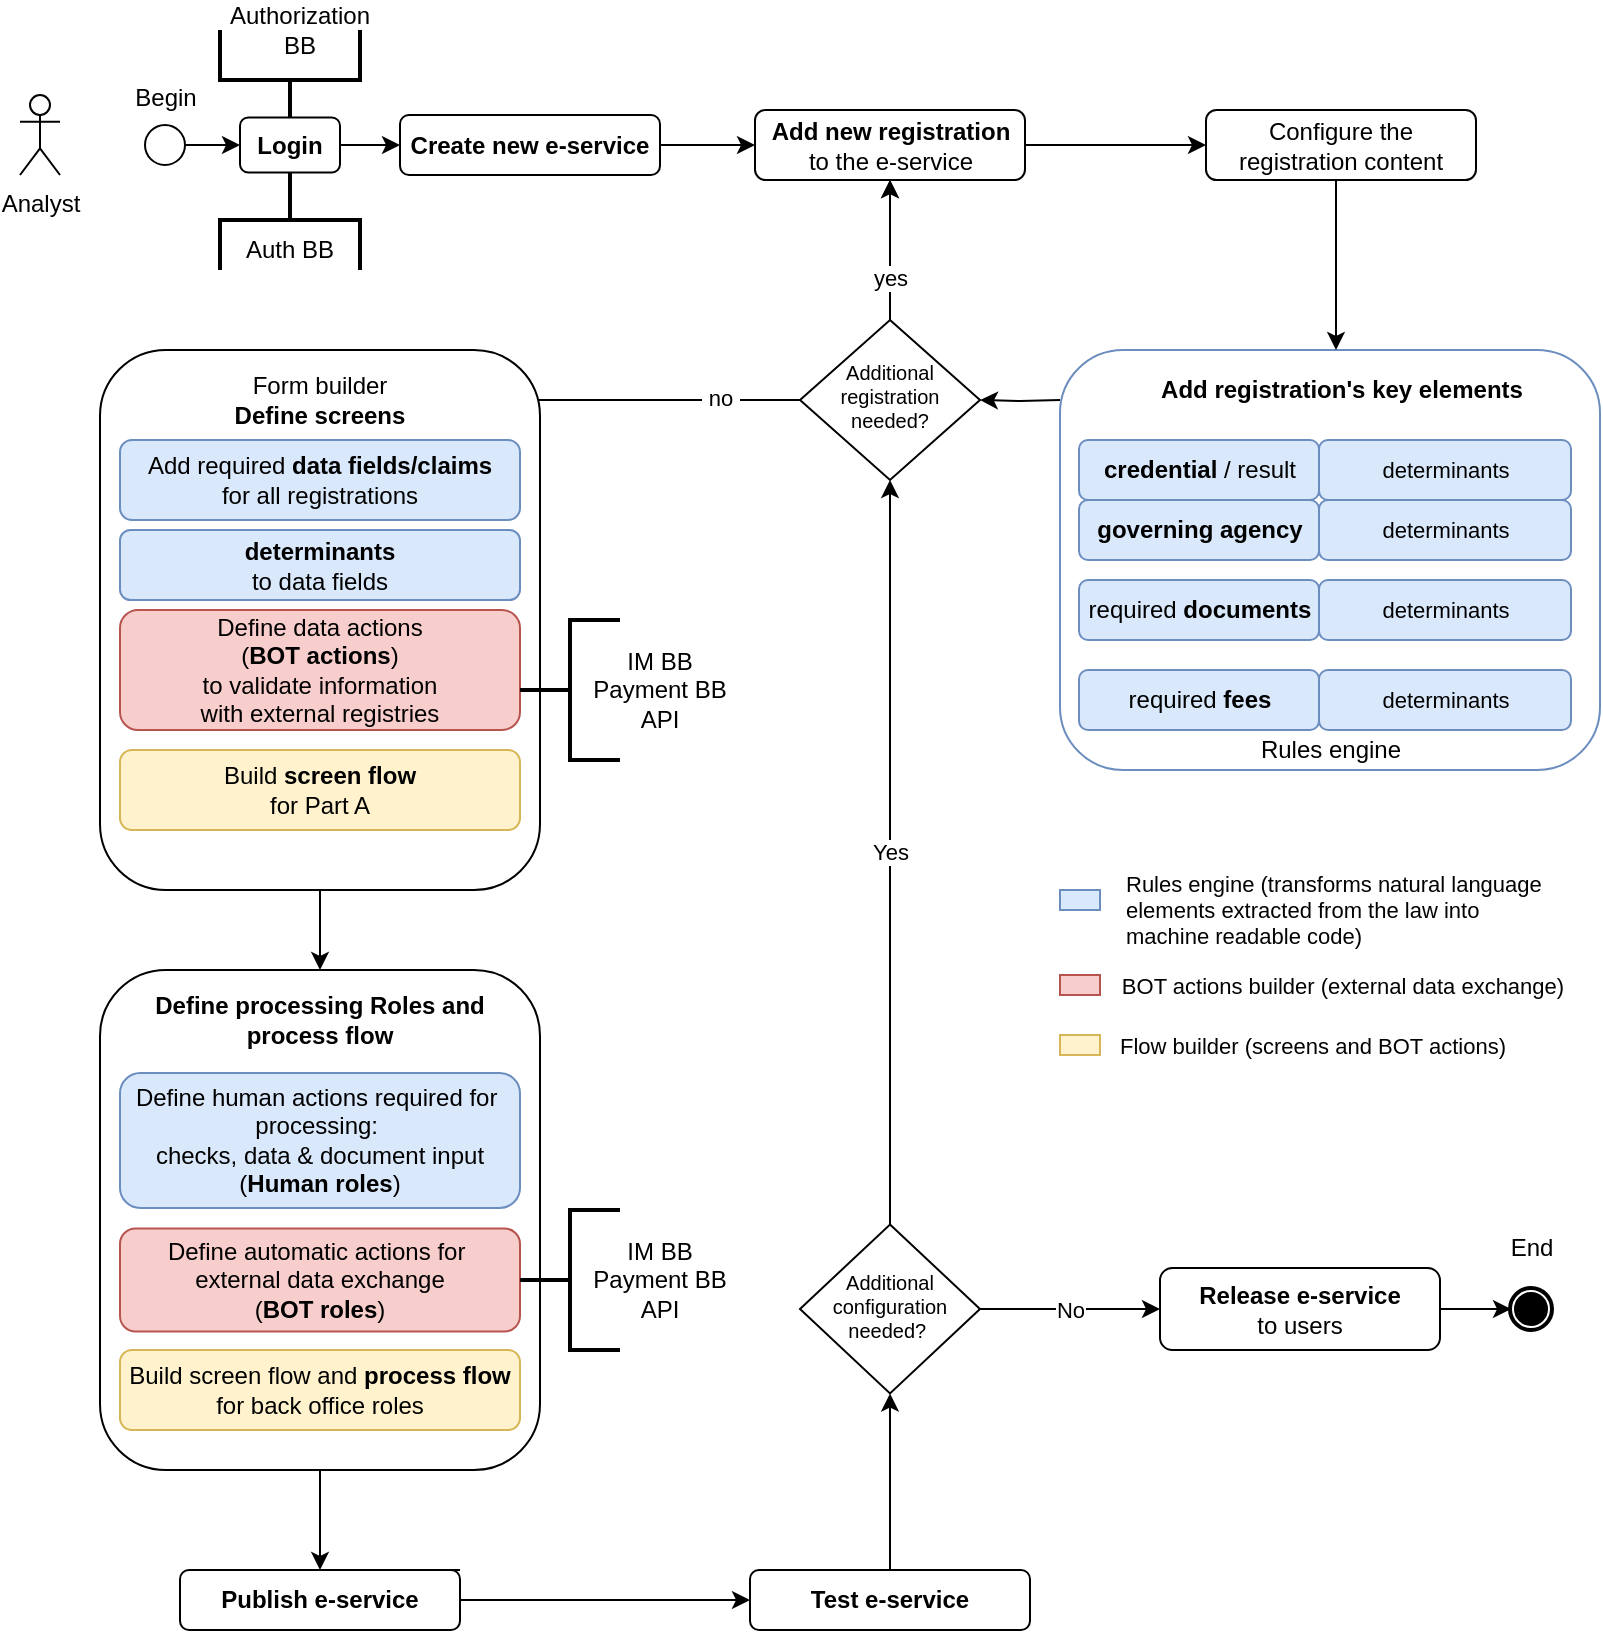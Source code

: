 <mxfile version="14.9.6" type="google"><diagram id="C5RBs43oDa-KdzZeNtuy" name="Page-1"><mxGraphModel dx="943" dy="403" grid="1" gridSize="10" guides="1" tooltips="1" connect="1" arrows="1" fold="1" page="1" pageScale="1" pageWidth="827" pageHeight="1169" math="0" shadow="0"><root><mxCell id="WIyWlLk6GJQsqaUBKTNV-0"/><mxCell id="WIyWlLk6GJQsqaUBKTNV-1" parent="WIyWlLk6GJQsqaUBKTNV-0"/><mxCell id="knzahKdOq6Dh8Me2H7Y1-6" value="" style="strokeWidth=2;html=1;shape=mxgraph.flowchart.annotation_2;align=left;labelPosition=right;pointerEvents=1;rotation=90;" parent="WIyWlLk6GJQsqaUBKTNV-1" vertex="1"><mxGeometry x="130" y="80" width="50" height="70" as="geometry"/></mxCell><mxCell id="knzahKdOq6Dh8Me2H7Y1-7" value="Auth BB" style="text;html=1;strokeColor=none;fillColor=none;align=center;verticalAlign=middle;whiteSpace=wrap;rounded=0;" parent="WIyWlLk6GJQsqaUBKTNV-1" vertex="1"><mxGeometry x="115" y="120" width="80" height="20" as="geometry"/></mxCell><mxCell id="TcVxs2tZ0oCJE3saZQnq-0" value="" style="strokeWidth=2;html=1;shape=mxgraph.flowchart.annotation_2;align=left;labelPosition=right;pointerEvents=1;rotation=-90;" parent="WIyWlLk6GJQsqaUBKTNV-1" vertex="1"><mxGeometry x="130" y="10" width="50" height="70" as="geometry"/></mxCell><mxCell id="EqjqGPeX0R-Hn9FJyE2J-42" value="No" style="edgeStyle=orthogonalEdgeStyle;rounded=0;orthogonalLoop=1;jettySize=auto;html=1;exitX=1;exitY=0.5;exitDx=0;exitDy=0;" parent="WIyWlLk6GJQsqaUBKTNV-1" source="EqjqGPeX0R-Hn9FJyE2J-38" target="EqjqGPeX0R-Hn9FJyE2J-43" edge="1"><mxGeometry relative="1" as="geometry"><mxPoint x="581" y="940" as="targetPoint"/></mxGeometry></mxCell><mxCell id="YPZtzQcdGNtbKvUE1rmg-20" value="" style="edgeStyle=orthogonalEdgeStyle;rounded=0;orthogonalLoop=1;jettySize=auto;html=1;" parent="WIyWlLk6GJQsqaUBKTNV-1" source="WIyWlLk6GJQsqaUBKTNV-10" target="WIyWlLk6GJQsqaUBKTNV-7" edge="1"><mxGeometry relative="1" as="geometry"/></mxCell><mxCell id="YPZtzQcdGNtbKvUE1rmg-22" value="" style="edgeStyle=orthogonalEdgeStyle;rounded=0;orthogonalLoop=1;jettySize=auto;html=1;" parent="WIyWlLk6GJQsqaUBKTNV-1" source="WIyWlLk6GJQsqaUBKTNV-10" edge="1"><mxGeometry relative="1" as="geometry"><mxPoint x="241" y="205" as="targetPoint"/></mxGeometry></mxCell><mxCell id="YPZtzQcdGNtbKvUE1rmg-55" style="edgeStyle=orthogonalEdgeStyle;rounded=0;orthogonalLoop=1;jettySize=auto;html=1;entryX=0.5;entryY=0;entryDx=0;entryDy=0;fontSize=11;fontColor=#030303;" parent="WIyWlLk6GJQsqaUBKTNV-1" source="7A-0qLOc_FtWr_sSRf58-7" target="EqjqGPeX0R-Hn9FJyE2J-16" edge="1"><mxGeometry relative="1" as="geometry"/></mxCell><mxCell id="7A-0qLOc_FtWr_sSRf58-7" value="" style="rounded=1;whiteSpace=wrap;html=1;fontSize=12;glass=0;strokeWidth=1;shadow=0;" parent="WIyWlLk6GJQsqaUBKTNV-1" vertex="1"><mxGeometry x="60" y="490" width="220" height="250" as="geometry"/></mxCell><mxCell id="EqjqGPeX0R-Hn9FJyE2J-66" style="edgeStyle=orthogonalEdgeStyle;rounded=0;orthogonalLoop=1;jettySize=auto;html=1;entryX=0;entryY=0.5;entryDx=0;entryDy=0;" parent="WIyWlLk6GJQsqaUBKTNV-1" source="WIyWlLk6GJQsqaUBKTNV-3" target="WIyWlLk6GJQsqaUBKTNV-7" edge="1"><mxGeometry relative="1" as="geometry"/></mxCell><mxCell id="WIyWlLk6GJQsqaUBKTNV-3" value="Create new e-service" style="rounded=1;whiteSpace=wrap;html=1;fontSize=12;glass=0;strokeWidth=1;shadow=0;fontStyle=1" parent="WIyWlLk6GJQsqaUBKTNV-1" vertex="1"><mxGeometry x="210" y="62.5" width="130" height="30" as="geometry"/></mxCell><mxCell id="EqjqGPeX0R-Hn9FJyE2J-10" style="edgeStyle=orthogonalEdgeStyle;rounded=0;orthogonalLoop=1;jettySize=auto;html=1;" parent="WIyWlLk6GJQsqaUBKTNV-1" source="WIyWlLk6GJQsqaUBKTNV-7" target="bubkrsJi0V5IXhDLdDhj-0" edge="1"><mxGeometry relative="1" as="geometry"><mxPoint x="617.5" y="77.5" as="targetPoint"/></mxGeometry></mxCell><mxCell id="WIyWlLk6GJQsqaUBKTNV-7" value="&lt;b&gt;Add new registration&lt;/b&gt;&lt;br&gt;to the e-service" style="rounded=1;whiteSpace=wrap;html=1;fontSize=12;glass=0;strokeWidth=1;shadow=0;" parent="WIyWlLk6GJQsqaUBKTNV-1" vertex="1"><mxGeometry x="387.5" y="60" width="135" height="35" as="geometry"/></mxCell><mxCell id="EqjqGPeX0R-Hn9FJyE2J-20" style="edgeStyle=orthogonalEdgeStyle;rounded=0;orthogonalLoop=1;jettySize=auto;html=1;exitX=0.5;exitY=0;exitDx=0;exitDy=0;" parent="WIyWlLk6GJQsqaUBKTNV-1" source="WIyWlLk6GJQsqaUBKTNV-10" target="WIyWlLk6GJQsqaUBKTNV-7" edge="1"><mxGeometry relative="1" as="geometry"><mxPoint x="610" y="160" as="sourcePoint"/></mxGeometry></mxCell><mxCell id="EqjqGPeX0R-Hn9FJyE2J-32" value="yes" style="edgeLabel;html=1;align=center;verticalAlign=middle;resizable=0;points=[];labelBackgroundColor=#FFFFFF;" parent="EqjqGPeX0R-Hn9FJyE2J-20" vertex="1" connectable="0"><mxGeometry x="-0.719" y="-4" relative="1" as="geometry"><mxPoint x="-4" y="-11" as="offset"/></mxGeometry></mxCell><mxCell id="YPZtzQcdGNtbKvUE1rmg-29" value="&amp;nbsp;no&amp;nbsp;" style="edgeLabel;html=1;align=center;verticalAlign=middle;resizable=0;points=[];labelBackgroundColor=#FFFFFF;" parent="EqjqGPeX0R-Hn9FJyE2J-20" vertex="1" connectable="0"><mxGeometry x="-0.719" y="-4" relative="1" as="geometry"><mxPoint x="-89" y="49" as="offset"/></mxGeometry></mxCell><mxCell id="WIyWlLk6GJQsqaUBKTNV-10" value="Additional &lt;br&gt;registration&lt;br&gt;&amp;nbsp;needed?&amp;nbsp;" style="rhombus;whiteSpace=wrap;html=1;shadow=0;fontFamily=Helvetica;fontSize=10;align=center;strokeWidth=1;spacing=6;spacingTop=-4;" parent="WIyWlLk6GJQsqaUBKTNV-1" vertex="1"><mxGeometry x="410" y="165" width="90" height="80" as="geometry"/></mxCell><mxCell id="EqjqGPeX0R-Hn9FJyE2J-2" value="" style="rounded=1;whiteSpace=wrap;html=1;fontSize=12;glass=0;strokeWidth=1;shadow=0;strokeColor=#6c8ebf;fillColor=none;" parent="WIyWlLk6GJQsqaUBKTNV-1" vertex="1"><mxGeometry x="540" y="180" width="270" height="210" as="geometry"/></mxCell><mxCell id="EqjqGPeX0R-Hn9FJyE2J-5" value="required &lt;b&gt;documents&lt;/b&gt;" style="rounded=1;whiteSpace=wrap;html=1;fontSize=12;glass=0;strokeWidth=1;shadow=0;fillColor=#dae8fc;strokeColor=#6c8ebf;" parent="WIyWlLk6GJQsqaUBKTNV-1" vertex="1"><mxGeometry x="549.5" y="295" width="120" height="30" as="geometry"/></mxCell><mxCell id="EqjqGPeX0R-Hn9FJyE2J-7" value="required &lt;b&gt;fees&lt;/b&gt;" style="rounded=1;whiteSpace=wrap;html=1;fontSize=12;glass=0;strokeWidth=1;shadow=0;fillColor=#dae8fc;strokeColor=#6c8ebf;" parent="WIyWlLk6GJQsqaUBKTNV-1" vertex="1"><mxGeometry x="549.5" y="340" width="120" height="30" as="geometry"/></mxCell><mxCell id="YPZtzQcdGNtbKvUE1rmg-61" style="edgeStyle=orthogonalEdgeStyle;rounded=0;orthogonalLoop=1;jettySize=auto;html=1;fontSize=11;fontColor=#030303;exitX=0.433;exitY=0.974;exitDx=0;exitDy=0;exitPerimeter=0;" parent="WIyWlLk6GJQsqaUBKTNV-1" source="bubkrsJi0V5IXhDLdDhj-0" edge="1"><mxGeometry relative="1" as="geometry"><mxPoint x="678" y="180" as="targetPoint"/><Array as="points"><mxPoint x="678" y="92"/></Array><mxPoint x="677.5" y="97.5" as="sourcePoint"/></mxGeometry></mxCell><mxCell id="EqjqGPeX0R-Hn9FJyE2J-18" style="edgeStyle=orthogonalEdgeStyle;rounded=0;orthogonalLoop=1;jettySize=auto;html=1;" parent="WIyWlLk6GJQsqaUBKTNV-1" source="EqjqGPeX0R-Hn9FJyE2J-16" target="EqjqGPeX0R-Hn9FJyE2J-17" edge="1"><mxGeometry relative="1" as="geometry"/></mxCell><mxCell id="YPZtzQcdGNtbKvUE1rmg-39" style="edgeStyle=orthogonalEdgeStyle;rounded=0;orthogonalLoop=1;jettySize=auto;html=1;exitX=1;exitY=0;exitDx=0;exitDy=0;fontSize=11;" parent="WIyWlLk6GJQsqaUBKTNV-1" source="EqjqGPeX0R-Hn9FJyE2J-16" edge="1"><mxGeometry relative="1" as="geometry"><mxPoint x="230" y="800" as="targetPoint"/></mxGeometry></mxCell><mxCell id="EqjqGPeX0R-Hn9FJyE2J-16" value="Publish e-service" style="rounded=1;whiteSpace=wrap;html=1;fontSize=12;glass=0;strokeWidth=1;shadow=0;fontStyle=1" parent="WIyWlLk6GJQsqaUBKTNV-1" vertex="1"><mxGeometry x="100" y="790" width="140" height="30" as="geometry"/></mxCell><mxCell id="EqjqGPeX0R-Hn9FJyE2J-39" style="edgeStyle=orthogonalEdgeStyle;rounded=0;orthogonalLoop=1;jettySize=auto;html=1;" parent="WIyWlLk6GJQsqaUBKTNV-1" source="EqjqGPeX0R-Hn9FJyE2J-17" target="EqjqGPeX0R-Hn9FJyE2J-38" edge="1"><mxGeometry relative="1" as="geometry"/></mxCell><mxCell id="EqjqGPeX0R-Hn9FJyE2J-17" value="Test e-service" style="rounded=1;whiteSpace=wrap;html=1;fontSize=12;glass=0;strokeWidth=1;shadow=0;fontStyle=1" parent="WIyWlLk6GJQsqaUBKTNV-1" vertex="1"><mxGeometry x="385" y="790" width="140" height="30" as="geometry"/></mxCell><mxCell id="YPZtzQcdGNtbKvUE1rmg-58" style="edgeStyle=orthogonalEdgeStyle;rounded=0;orthogonalLoop=1;jettySize=auto;html=1;entryX=0.5;entryY=0;entryDx=0;entryDy=0;fontSize=11;fontColor=#030303;" parent="WIyWlLk6GJQsqaUBKTNV-1" source="EqjqGPeX0R-Hn9FJyE2J-21" target="7A-0qLOc_FtWr_sSRf58-7" edge="1"><mxGeometry relative="1" as="geometry"/></mxCell><mxCell id="EqjqGPeX0R-Hn9FJyE2J-21" value="" style="rounded=1;whiteSpace=wrap;html=1;fontSize=12;glass=0;strokeWidth=1;shadow=0;" parent="WIyWlLk6GJQsqaUBKTNV-1" vertex="1"><mxGeometry x="60" y="180" width="220" height="270" as="geometry"/></mxCell><mxCell id="YPZtzQcdGNtbKvUE1rmg-62" style="edgeStyle=orthogonalEdgeStyle;rounded=0;orthogonalLoop=1;jettySize=auto;html=1;entryX=1;entryY=0.5;entryDx=0;entryDy=0;fontSize=11;fontColor=#030303;" parent="WIyWlLk6GJQsqaUBKTNV-1" target="WIyWlLk6GJQsqaUBKTNV-10" edge="1"><mxGeometry relative="1" as="geometry"><mxPoint x="540" y="205" as="sourcePoint"/></mxGeometry></mxCell><mxCell id="EqjqGPeX0R-Hn9FJyE2J-26" value="&lt;b&gt;Add registration's key elements&lt;/b&gt;" style="text;html=1;strokeColor=none;fillColor=none;align=center;verticalAlign=middle;whiteSpace=wrap;rounded=0;" parent="WIyWlLk6GJQsqaUBKTNV-1" vertex="1"><mxGeometry x="565.5" y="185" width="230" height="30" as="geometry"/></mxCell><mxCell id="YPZtzQcdGNtbKvUE1rmg-13" style="edgeStyle=orthogonalEdgeStyle;rounded=0;orthogonalLoop=1;jettySize=auto;html=1;exitX=1;exitY=0;exitDx=0;exitDy=0;entryX=1;entryY=1;entryDx=0;entryDy=0;" parent="WIyWlLk6GJQsqaUBKTNV-1" edge="1"><mxGeometry relative="1" as="geometry"><mxPoint x="685.5" y="250" as="sourcePoint"/><mxPoint x="685.5" y="250" as="targetPoint"/></mxGeometry></mxCell><mxCell id="EqjqGPeX0R-Hn9FJyE2J-29" value="&lt;b&gt;governing agency&lt;/b&gt;" style="rounded=1;whiteSpace=wrap;html=1;fontSize=12;glass=0;strokeWidth=1;shadow=0;fillColor=#dae8fc;strokeColor=#6c8ebf;" parent="WIyWlLk6GJQsqaUBKTNV-1" vertex="1"><mxGeometry x="549.5" y="255" width="120" height="30" as="geometry"/></mxCell><mxCell id="EqjqGPeX0R-Hn9FJyE2J-1" value="&lt;b&gt;credential&amp;nbsp;&lt;/b&gt;/ result" style="rounded=1;whiteSpace=wrap;html=1;fontSize=12;glass=0;strokeWidth=1;shadow=0;fillColor=#dae8fc;strokeColor=#6c8ebf;" parent="WIyWlLk6GJQsqaUBKTNV-1" vertex="1"><mxGeometry x="549.5" y="225" width="120" height="30" as="geometry"/></mxCell><mxCell id="EqjqGPeX0R-Hn9FJyE2J-35" value="Form builder&lt;br&gt;&lt;b&gt;Define screens&lt;br&gt;&lt;/b&gt;" style="text;html=1;strokeColor=none;fillColor=none;align=center;verticalAlign=middle;whiteSpace=wrap;rounded=0;" parent="WIyWlLk6GJQsqaUBKTNV-1" vertex="1"><mxGeometry x="100" y="185" width="140" height="40" as="geometry"/></mxCell><mxCell id="EqjqGPeX0R-Hn9FJyE2J-6" value="Add required &lt;b&gt;data fields/claims&lt;/b&gt;&lt;br&gt;for all registrations" style="rounded=1;whiteSpace=wrap;html=1;fontSize=12;glass=0;strokeWidth=1;shadow=0;fillColor=#dae8fc;strokeColor=#6c8ebf;" parent="WIyWlLk6GJQsqaUBKTNV-1" vertex="1"><mxGeometry x="70" y="225" width="200" height="40" as="geometry"/></mxCell><mxCell id="EqjqGPeX0R-Hn9FJyE2J-36" value="&lt;b&gt;determinants &lt;/b&gt;&lt;br&gt;to data fields" style="rounded=1;whiteSpace=wrap;html=1;fontSize=12;glass=0;strokeWidth=1;shadow=0;fillColor=#dae8fc;strokeColor=#6c8ebf;" parent="WIyWlLk6GJQsqaUBKTNV-1" vertex="1"><mxGeometry x="70" y="270" width="200" height="35" as="geometry"/></mxCell><mxCell id="EqjqGPeX0R-Hn9FJyE2J-40" value="Yes" style="edgeStyle=orthogonalEdgeStyle;rounded=0;orthogonalLoop=1;jettySize=auto;html=1;entryX=0.5;entryY=1;entryDx=0;entryDy=0;exitX=0.5;exitY=0;exitDx=0;exitDy=0;" parent="WIyWlLk6GJQsqaUBKTNV-1" source="EqjqGPeX0R-Hn9FJyE2J-38" target="WIyWlLk6GJQsqaUBKTNV-10" edge="1"><mxGeometry relative="1" as="geometry"/></mxCell><mxCell id="EqjqGPeX0R-Hn9FJyE2J-38" value="Additional configuration needed?&amp;nbsp;" style="rhombus;whiteSpace=wrap;html=1;shadow=0;fontFamily=Helvetica;fontSize=10;align=center;strokeWidth=1;spacing=6;spacingTop=-4;" parent="WIyWlLk6GJQsqaUBKTNV-1" vertex="1"><mxGeometry x="410" y="617.25" width="90" height="84.5" as="geometry"/></mxCell><mxCell id="EqjqGPeX0R-Hn9FJyE2J-50" style="edgeStyle=orthogonalEdgeStyle;rounded=0;orthogonalLoop=1;jettySize=auto;html=1;" parent="WIyWlLk6GJQsqaUBKTNV-1" source="EqjqGPeX0R-Hn9FJyE2J-43" target="EqjqGPeX0R-Hn9FJyE2J-59" edge="1"><mxGeometry relative="1" as="geometry"><mxPoint x="581" y="1050" as="targetPoint"/></mxGeometry></mxCell><mxCell id="EqjqGPeX0R-Hn9FJyE2J-43" value="&lt;b&gt;Release e-service &lt;/b&gt;&lt;br&gt;to users" style="rounded=1;whiteSpace=wrap;html=1;fontSize=12;glass=0;strokeWidth=1;shadow=0;" parent="WIyWlLk6GJQsqaUBKTNV-1" vertex="1"><mxGeometry x="590" y="639" width="140" height="41" as="geometry"/></mxCell><mxCell id="EqjqGPeX0R-Hn9FJyE2J-46" style="edgeStyle=orthogonalEdgeStyle;rounded=0;orthogonalLoop=1;jettySize=auto;html=1;entryX=0;entryY=0.5;entryDx=0;entryDy=0;" parent="WIyWlLk6GJQsqaUBKTNV-1" source="EqjqGPeX0R-Hn9FJyE2J-45" target="7A-0qLOc_FtWr_sSRf58-13" edge="1"><mxGeometry relative="1" as="geometry"><mxPoint x="120" y="70" as="targetPoint"/></mxGeometry></mxCell><mxCell id="EqjqGPeX0R-Hn9FJyE2J-45" value="" style="ellipse;whiteSpace=wrap;html=1;fontColor=#030303;" parent="WIyWlLk6GJQsqaUBKTNV-1" vertex="1"><mxGeometry x="82.5" y="67.5" width="20" height="20" as="geometry"/></mxCell><mxCell id="EqjqGPeX0R-Hn9FJyE2J-49" value="Begin" style="text;html=1;strokeColor=none;fillColor=none;align=center;verticalAlign=middle;whiteSpace=wrap;rounded=0;" parent="WIyWlLk6GJQsqaUBKTNV-1" vertex="1"><mxGeometry x="72.5" y="43.75" width="40" height="20" as="geometry"/></mxCell><mxCell id="EqjqGPeX0R-Hn9FJyE2J-51" value="End" style="text;html=1;strokeColor=none;fillColor=none;align=center;verticalAlign=middle;whiteSpace=wrap;rounded=0;" parent="WIyWlLk6GJQsqaUBKTNV-1" vertex="1"><mxGeometry x="755.5" y="619.25" width="40" height="20" as="geometry"/></mxCell><mxCell id="EqjqGPeX0R-Hn9FJyE2J-57" value="Define human actions required for&amp;nbsp; processing:&amp;nbsp;&lt;br&gt;checks, data &amp;amp; document input&lt;br&gt;(&lt;b&gt;Human roles&lt;/b&gt;)" style="rounded=1;whiteSpace=wrap;html=1;fontSize=12;glass=0;strokeWidth=1;shadow=0;fillColor=#dae8fc;strokeColor=#6c8ebf;" parent="WIyWlLk6GJQsqaUBKTNV-1" vertex="1"><mxGeometry x="70" y="541.5" width="200" height="67.5" as="geometry"/></mxCell><mxCell id="EqjqGPeX0R-Hn9FJyE2J-59" value="" style="shape=mxgraph.bpmn.shape;html=1;verticalLabelPosition=bottom;labelBackgroundColor=#ffffff;verticalAlign=top;align=center;perimeter=ellipsePerimeter;outlineConnect=0;outline=end;symbol=terminate;" parent="WIyWlLk6GJQsqaUBKTNV-1" vertex="1"><mxGeometry x="765.5" y="649.5" width="20" height="20" as="geometry"/></mxCell><mxCell id="EqjqGPeX0R-Hn9FJyE2J-62" value="Analyst" style="shape=umlActor;verticalLabelPosition=bottom;verticalAlign=top;html=1;outlineConnect=0;" parent="WIyWlLk6GJQsqaUBKTNV-1" vertex="1"><mxGeometry x="20" y="52.5" width="20" height="40" as="geometry"/></mxCell><mxCell id="7A-0qLOc_FtWr_sSRf58-0" value="determinants" style="rounded=1;whiteSpace=wrap;html=1;fontSize=11;glass=0;strokeWidth=1;shadow=0;fillColor=#dae8fc;strokeColor=#6c8ebf;" parent="WIyWlLk6GJQsqaUBKTNV-1" vertex="1"><mxGeometry x="669.5" y="225" width="126" height="30" as="geometry"/></mxCell><mxCell id="7A-0qLOc_FtWr_sSRf58-1" value="determinants" style="rounded=1;whiteSpace=wrap;html=1;fontSize=11;glass=0;strokeWidth=1;shadow=0;fillColor=#dae8fc;strokeColor=#6c8ebf;" parent="WIyWlLk6GJQsqaUBKTNV-1" vertex="1"><mxGeometry x="669.5" y="255" width="126" height="30" as="geometry"/></mxCell><mxCell id="7A-0qLOc_FtWr_sSRf58-5" value="Build &lt;b&gt;screen flow&lt;/b&gt;&lt;br&gt;for Part A" style="rounded=1;whiteSpace=wrap;html=1;fontSize=12;glass=0;strokeWidth=1;shadow=0;fillColor=#fff2cc;strokeColor=#d6b656;" parent="WIyWlLk6GJQsqaUBKTNV-1" vertex="1"><mxGeometry x="70" y="380" width="200" height="40" as="geometry"/></mxCell><mxCell id="7A-0qLOc_FtWr_sSRf58-8" value="&lt;b&gt;Define processing Roles and process flow&lt;br&gt;&lt;/b&gt;" style="text;html=1;strokeColor=none;fillColor=none;align=center;verticalAlign=middle;whiteSpace=wrap;rounded=0;" parent="WIyWlLk6GJQsqaUBKTNV-1" vertex="1"><mxGeometry x="85" y="500" width="170" height="30" as="geometry"/></mxCell><mxCell id="7A-0qLOc_FtWr_sSRf58-9" value="Build screen flow and&amp;nbsp;&lt;b&gt;process flow &lt;/b&gt;&lt;br&gt;for back office roles" style="rounded=1;whiteSpace=wrap;html=1;fontSize=12;glass=0;strokeWidth=1;shadow=0;fillColor=#fff2cc;strokeColor=#d6b656;" parent="WIyWlLk6GJQsqaUBKTNV-1" vertex="1"><mxGeometry x="70" y="680" width="200" height="40" as="geometry"/></mxCell><mxCell id="7A-0qLOc_FtWr_sSRf58-6" value="Define automatic actions for&amp;nbsp;&lt;br&gt;external data exchange &lt;br&gt;(&lt;b&gt;BOT roles&lt;/b&gt;)" style="rounded=1;whiteSpace=wrap;html=1;fontSize=12;glass=0;strokeWidth=1;shadow=0;fillColor=#f8cecc;strokeColor=#b85450;" parent="WIyWlLk6GJQsqaUBKTNV-1" vertex="1"><mxGeometry x="70" y="619.25" width="200" height="51.5" as="geometry"/></mxCell><mxCell id="7A-0qLOc_FtWr_sSRf58-12" value="Define data actions &lt;br&gt;(&lt;b&gt;BOT actions&lt;/b&gt;)&lt;br&gt;to validate information &lt;br&gt;with external registries" style="rounded=1;whiteSpace=wrap;html=1;fontSize=12;glass=0;strokeWidth=1;shadow=0;fillColor=#f8cecc;strokeColor=#b85450;" parent="WIyWlLk6GJQsqaUBKTNV-1" vertex="1"><mxGeometry x="70" y="310" width="200" height="60" as="geometry"/></mxCell><mxCell id="7A-0qLOc_FtWr_sSRf58-16" style="edgeStyle=orthogonalEdgeStyle;rounded=0;orthogonalLoop=1;jettySize=auto;html=1;" parent="WIyWlLk6GJQsqaUBKTNV-1" source="7A-0qLOc_FtWr_sSRf58-13" target="WIyWlLk6GJQsqaUBKTNV-3" edge="1"><mxGeometry relative="1" as="geometry"/></mxCell><mxCell id="7A-0qLOc_FtWr_sSRf58-13" value="Login" style="rounded=1;whiteSpace=wrap;html=1;fontSize=12;glass=0;strokeWidth=1;shadow=0;fontStyle=1" parent="WIyWlLk6GJQsqaUBKTNV-1" vertex="1"><mxGeometry x="130" y="63.75" width="50" height="27.5" as="geometry"/></mxCell><mxCell id="YPZtzQcdGNtbKvUE1rmg-34" value="determinants" style="rounded=1;whiteSpace=wrap;html=1;fontSize=11;glass=0;strokeWidth=1;shadow=0;fillColor=#dae8fc;strokeColor=#6c8ebf;" parent="WIyWlLk6GJQsqaUBKTNV-1" vertex="1"><mxGeometry x="669.5" y="295" width="126" height="30" as="geometry"/></mxCell><mxCell id="YPZtzQcdGNtbKvUE1rmg-35" value="determinants" style="rounded=1;whiteSpace=wrap;html=1;fontSize=11;glass=0;strokeWidth=1;shadow=0;fillColor=#dae8fc;strokeColor=#6c8ebf;" parent="WIyWlLk6GJQsqaUBKTNV-1" vertex="1"><mxGeometry x="669.5" y="340" width="126" height="30" as="geometry"/></mxCell><mxCell id="YPZtzQcdGNtbKvUE1rmg-59" style="edgeStyle=orthogonalEdgeStyle;rounded=0;orthogonalLoop=1;jettySize=auto;html=1;exitX=0.5;exitY=1;exitDx=0;exitDy=0;fontSize=11;fontColor=#030303;" parent="WIyWlLk6GJQsqaUBKTNV-1" edge="1"><mxGeometry relative="1" as="geometry"><mxPoint x="677.5" y="97.5" as="sourcePoint"/><mxPoint x="677.5" y="97.5" as="targetPoint"/></mxGeometry></mxCell><mxCell id="YPZtzQcdGNtbKvUE1rmg-63" value="" style="rounded=0;whiteSpace=wrap;html=1;labelBackgroundColor=#FFFFFF;strokeColor=#6c8ebf;fillColor=#dae8fc;fontSize=11;" parent="WIyWlLk6GJQsqaUBKTNV-1" vertex="1"><mxGeometry x="540" y="450" width="20" height="10" as="geometry"/></mxCell><mxCell id="YPZtzQcdGNtbKvUE1rmg-68" value="" style="rounded=0;whiteSpace=wrap;html=1;labelBackgroundColor=#FFFFFF;strokeColor=#b85450;fillColor=#f8cecc;fontSize=11;" parent="WIyWlLk6GJQsqaUBKTNV-1" vertex="1"><mxGeometry x="540" y="492.5" width="20" height="10" as="geometry"/></mxCell><mxCell id="YPZtzQcdGNtbKvUE1rmg-69" value="" style="rounded=0;whiteSpace=wrap;html=1;labelBackgroundColor=#FFFFFF;strokeColor=#d6b656;fillColor=#fff2cc;fontSize=11;" parent="WIyWlLk6GJQsqaUBKTNV-1" vertex="1"><mxGeometry x="540" y="522.5" width="20" height="10" as="geometry"/></mxCell><mxCell id="YPZtzQcdGNtbKvUE1rmg-74" value="Rules engine (transforms natural language &lt;br&gt;&lt;div&gt;elements extracted from the law into&lt;/div&gt;&lt;div&gt;machine readable code)&amp;nbsp;&lt;/div&gt;" style="text;html=1;resizable=0;autosize=1;align=left;verticalAlign=middle;points=[];fillColor=none;strokeColor=none;rounded=0;labelBackgroundColor=#FFFFFF;fontSize=11;fontColor=#030303;" parent="WIyWlLk6GJQsqaUBKTNV-1" vertex="1"><mxGeometry x="570.5" y="440" width="220" height="40" as="geometry"/></mxCell><mxCell id="YPZtzQcdGNtbKvUE1rmg-75" value="BOT actions builder (external data exchange)" style="text;html=1;resizable=0;autosize=1;align=center;verticalAlign=middle;points=[];fillColor=none;strokeColor=none;rounded=0;labelBackgroundColor=#FFFFFF;fontSize=11;fontColor=#030303;" parent="WIyWlLk6GJQsqaUBKTNV-1" vertex="1"><mxGeometry x="560.5" y="487.5" width="240" height="20" as="geometry"/></mxCell><mxCell id="YPZtzQcdGNtbKvUE1rmg-76" value="Flow builder (screens and BOT actions)" style="text;html=1;resizable=0;autosize=1;align=center;verticalAlign=middle;points=[];fillColor=none;strokeColor=none;rounded=0;labelBackgroundColor=#FFFFFF;fontSize=11;fontColor=#030303;" parent="WIyWlLk6GJQsqaUBKTNV-1" vertex="1"><mxGeometry x="560.5" y="517.5" width="210" height="20" as="geometry"/></mxCell><mxCell id="bubkrsJi0V5IXhDLdDhj-0" value="&lt;span style=&quot;background-color: rgb(255 , 255 , 255)&quot;&gt;Configure the registration content&lt;/span&gt;" style="rounded=1;whiteSpace=wrap;html=1;fontSize=12;glass=0;strokeWidth=1;shadow=0;" parent="WIyWlLk6GJQsqaUBKTNV-1" vertex="1"><mxGeometry x="613" y="60" width="135" height="35" as="geometry"/></mxCell><mxCell id="knzahKdOq6Dh8Me2H7Y1-0" value="" style="strokeWidth=2;html=1;shape=mxgraph.flowchart.annotation_2;align=left;labelPosition=right;pointerEvents=1;" parent="WIyWlLk6GJQsqaUBKTNV-1" vertex="1"><mxGeometry x="270" y="315" width="50" height="70" as="geometry"/></mxCell><mxCell id="knzahKdOq6Dh8Me2H7Y1-1" value="IM BB&lt;br&gt;Payment BB&lt;br&gt;API" style="text;html=1;strokeColor=none;fillColor=none;align=center;verticalAlign=middle;whiteSpace=wrap;rounded=0;" parent="WIyWlLk6GJQsqaUBKTNV-1" vertex="1"><mxGeometry x="300" y="340" width="80" height="20" as="geometry"/></mxCell><mxCell id="knzahKdOq6Dh8Me2H7Y1-2" value="IM BB&lt;br&gt;Payment BB&lt;br&gt;API" style="text;html=1;strokeColor=none;fillColor=none;align=center;verticalAlign=middle;whiteSpace=wrap;rounded=0;" parent="WIyWlLk6GJQsqaUBKTNV-1" vertex="1"><mxGeometry x="300" y="635" width="80" height="20" as="geometry"/></mxCell><mxCell id="knzahKdOq6Dh8Me2H7Y1-3" value="" style="strokeWidth=2;html=1;shape=mxgraph.flowchart.annotation_2;align=left;labelPosition=right;pointerEvents=1;" parent="WIyWlLk6GJQsqaUBKTNV-1" vertex="1"><mxGeometry x="270" y="610" width="50" height="70" as="geometry"/></mxCell><mxCell id="TcVxs2tZ0oCJE3saZQnq-2" value="Authorization BB" style="text;html=1;strokeColor=none;fillColor=none;align=center;verticalAlign=middle;whiteSpace=wrap;rounded=0;" parent="WIyWlLk6GJQsqaUBKTNV-1" vertex="1"><mxGeometry x="140" y="10" width="40" height="20" as="geometry"/></mxCell><mxCell id="TcVxs2tZ0oCJE3saZQnq-3" value="Rules engine" style="text;html=1;strokeColor=none;fillColor=none;align=center;verticalAlign=middle;whiteSpace=wrap;rounded=0;" parent="WIyWlLk6GJQsqaUBKTNV-1" vertex="1"><mxGeometry x="636.5" y="370" width="77" height="20" as="geometry"/></mxCell></root></mxGraphModel></diagram></mxfile>